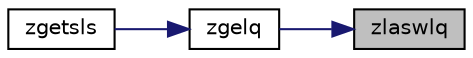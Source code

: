 digraph "zlaswlq"
{
 // LATEX_PDF_SIZE
  edge [fontname="Helvetica",fontsize="10",labelfontname="Helvetica",labelfontsize="10"];
  node [fontname="Helvetica",fontsize="10",shape=record];
  rankdir="RL";
  Node1 [label="zlaswlq",height=0.2,width=0.4,color="black", fillcolor="grey75", style="filled", fontcolor="black",tooltip="ZLASWLQ"];
  Node1 -> Node2 [dir="back",color="midnightblue",fontsize="10",style="solid",fontname="Helvetica"];
  Node2 [label="zgelq",height=0.2,width=0.4,color="black", fillcolor="white", style="filled",URL="$zgelq_8f.html#abc3ba32828a87117c02ddfce0f490920",tooltip="ZGELQ"];
  Node2 -> Node3 [dir="back",color="midnightblue",fontsize="10",style="solid",fontname="Helvetica"];
  Node3 [label="zgetsls",height=0.2,width=0.4,color="black", fillcolor="white", style="filled",URL="$zgetsls_8f.html#a3fdbfbbdf63edec20151f08aa68985e4",tooltip="ZGETSLS"];
}
